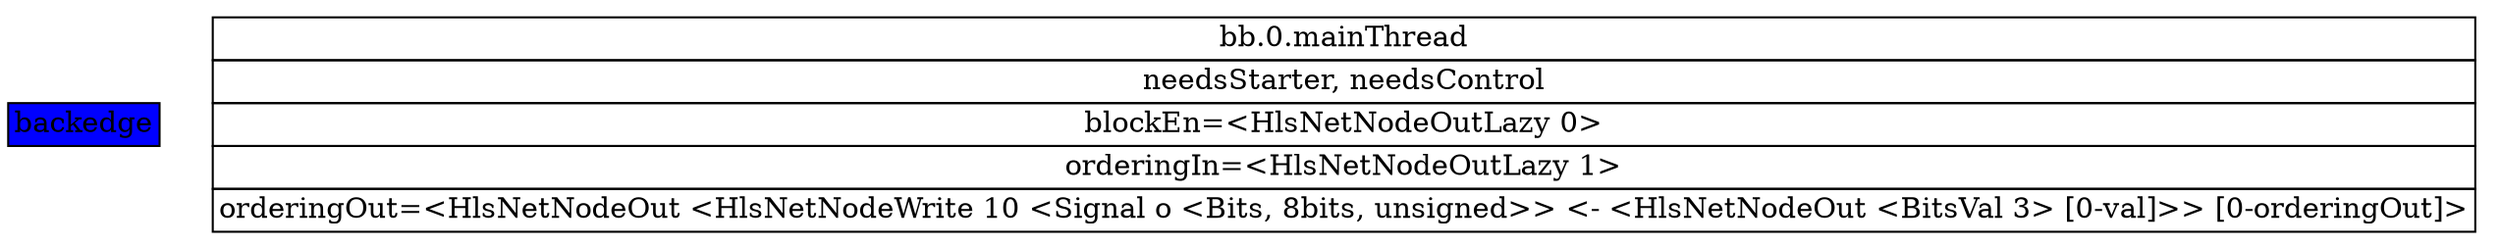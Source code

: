 digraph "mainThread" {
legend [label=<
<table border="0" cellborder="1" cellspacing="0">
  <tr><td bgcolor="blue">backedge</td></tr>
</table>>, shape=plain, style=filled];
bb0 [fillcolor=white, label=<
<table border="0" cellborder="1" cellspacing="0">
            <tr><td>bb.0.mainThread</td></tr>
            <tr><td>needsStarter, needsControl</td></tr>
            <tr><td>blockEn=&lt;HlsNetNodeOutLazy 0&gt;</td></tr>
            <tr><td>orderingIn=&lt;HlsNetNodeOutLazy 1&gt;</td></tr>
            <tr><td>orderingOut=&lt;HlsNetNodeOut &lt;HlsNetNodeWrite 10 &lt;Signal o &lt;Bits, 8bits, unsigned&gt;&gt; &lt;- &lt;HlsNetNodeOut &lt;BitsVal 3&gt; [0-val]&gt;&gt; [0-orderingOut]&gt;</td></tr>
        </table>
>, shape=plaintext, style=filled];
}
